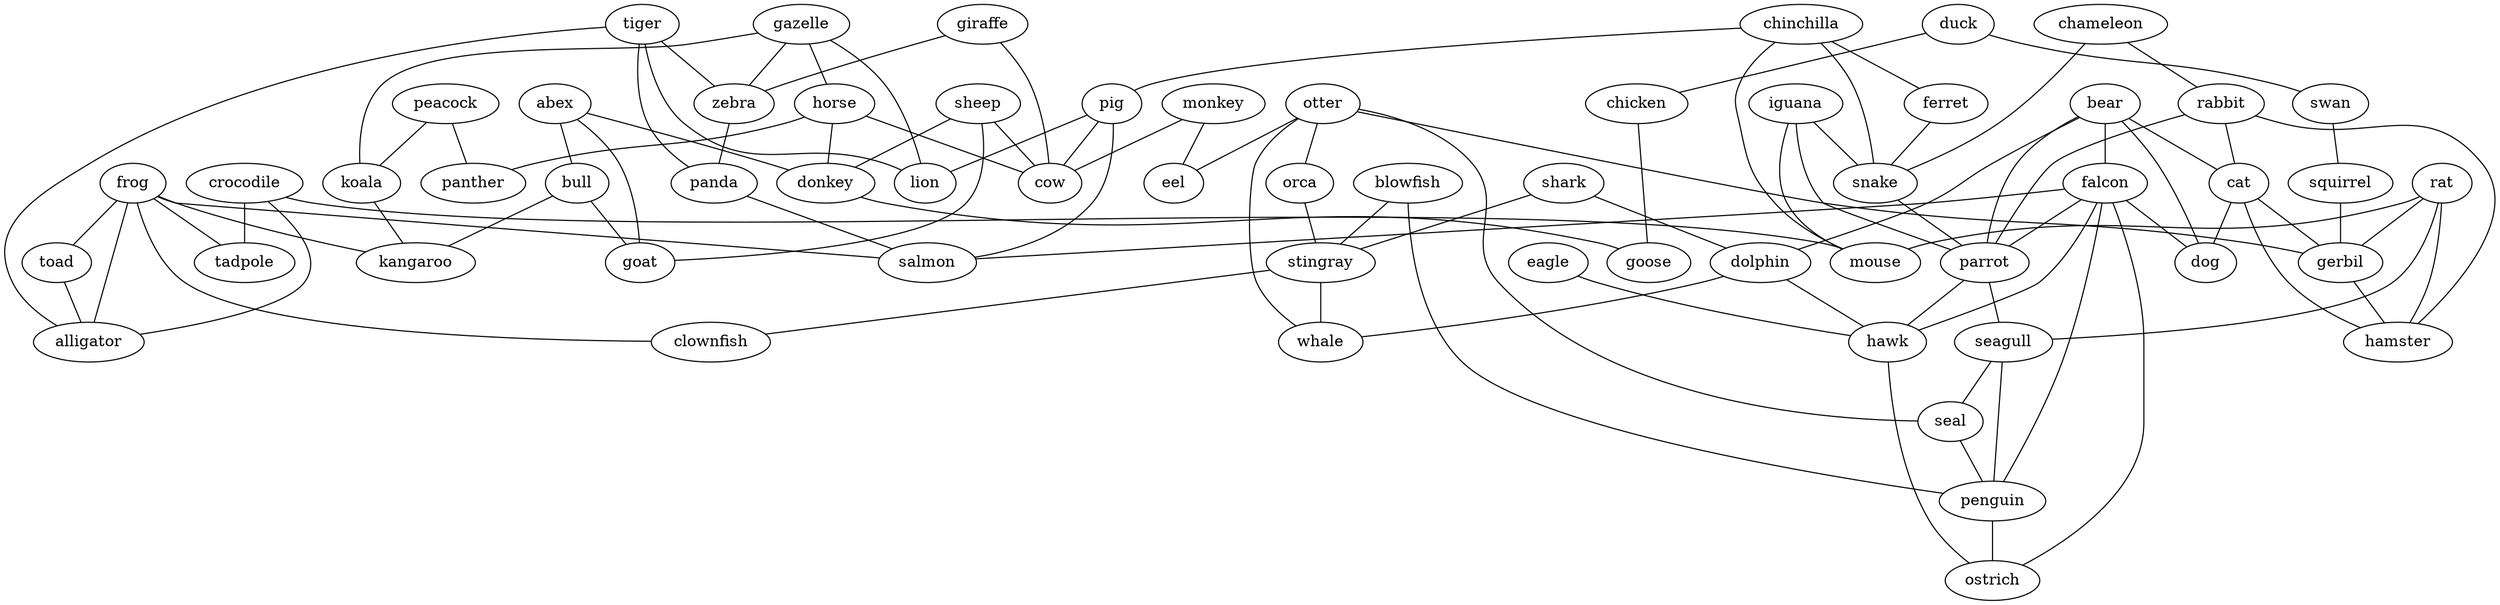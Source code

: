 strict graph  {
	peacock -- panther	 [weight=1];
	peacock -- koala	 [weight=1];
	gazelle -- horse	 [weight=1];
	gazelle -- lion	 [weight=1];
	gazelle -- zebra	 [weight=1];
	gazelle -- koala	 [weight=1];
	shark -- dolphin	 [weight=1];
	shark -- stingray	 [weight=1];
	abex -- bull	 [weight=1];
	abex -- donkey	 [weight=1];
	abex -- goat	 [weight=1];
	crocodile -- mouse	 [weight=1];
	crocodile -- tadpole	 [weight=1];
	crocodile -- alligator	 [weight=1];
	duck -- chicken	 [weight=1];
	duck -- swan	 [weight=1];
	chicken -- goose	 [weight=1];
	iguana -- snake	 [weight=1];
	iguana -- parrot	 [weight=1];
	iguana -- mouse	 [weight=1];
	sheep -- donkey	 [weight=1];
	sheep -- goat	 [weight=1];
	sheep -- cow	 [weight=1];
	horse -- panther	 [weight=1];
	horse -- donkey	 [weight=1];
	horse -- cow	 [weight=1];
	monkey -- eel	 [weight=1];
	monkey -- cow	 [weight=1];
	swan -- squirrel	 [weight=1];
	frog -- tadpole	 [weight=1];
	frog -- toad	 [weight=1];
	frog -- kangaroo	 [weight=1];
	frog -- salmon	 [weight=1];
	frog -- clownfish	 [weight=1];
	frog -- alligator	 [weight=1];
	chinchilla -- ferret	 [weight=1];
	chinchilla -- snake	 [weight=1];
	chinchilla -- pig	 [weight=1];
	chinchilla -- mouse	 [weight=1];
	squirrel -- gerbil	 [weight=1];
	chameleon -- snake	 [weight=1];
	chameleon -- rabbit	 [weight=1];
	bear -- falcon	 [weight=1];
	bear -- parrot	 [weight=1];
	bear -- cat	 [weight=1];
	bear -- dolphin	 [weight=1];
	bear -- dog	 [weight=1];
	tiger -- lion	 [weight=1];
	tiger -- zebra	 [weight=1];
	tiger -- panda	 [weight=1];
	tiger -- alligator	 [weight=1];
	ferret -- snake	 [weight=1];
	giraffe -- zebra	 [weight=1];
	giraffe -- cow	 [weight=1];
	snake -- parrot	 [weight=1];
	rabbit -- parrot	 [weight=1];
	rabbit -- cat	 [weight=1];
	rabbit -- hamster	 [weight=1];
	bull -- goat	 [weight=1];
	bull -- kangaroo	 [weight=1];
	falcon -- parrot	 [weight=1];
	falcon -- salmon	 [weight=1];
	falcon -- hawk	 [weight=1];
	falcon -- penguin	 [weight=1];
	falcon -- dog	 [weight=1];
	falcon -- ostrich	 [weight=1];
	otter -- eel	 [weight=1];
	otter -- orca	 [weight=1];
	otter -- seal	 [weight=1];
	otter -- whale	 [weight=1];
	otter -- gerbil	 [weight=1];
	blowfish -- stingray	 [weight=1];
	blowfish -- penguin	 [weight=1];
	parrot -- seagull	 [weight=1];
	parrot -- hawk	 [weight=1];
	rat -- seagull	 [weight=1];
	rat -- mouse	 [weight=1];
	rat -- gerbil	 [weight=1];
	rat -- hamster	 [weight=1];
	cat -- gerbil	 [weight=1];
	cat -- dog	 [weight=1];
	cat -- hamster	 [weight=1];
	seagull -- seal	 [weight=1];
	seagull -- penguin	 [weight=1];
	orca -- stingray	 [weight=1];
	donkey -- goose	 [weight=1];
	dolphin -- whale	 [weight=1];
	dolphin -- hawk	 [weight=1];
	pig -- lion	 [weight=1];
	pig -- salmon	 [weight=1];
	pig -- cow	 [weight=1];
	zebra -- panda	 [weight=1];
	seal -- penguin	 [weight=1];
	panda -- salmon	 [weight=1];
	koala -- kangaroo	 [weight=1];
	stingray -- clownfish	 [weight=1];
	stingray -- whale	 [weight=1];
	eagle -- hawk	 [weight=1];
	toad -- alligator	 [weight=1];
	hawk -- ostrich	 [weight=1];
	gerbil -- hamster	 [weight=1];
	penguin -- ostrich	 [weight=1];
}

